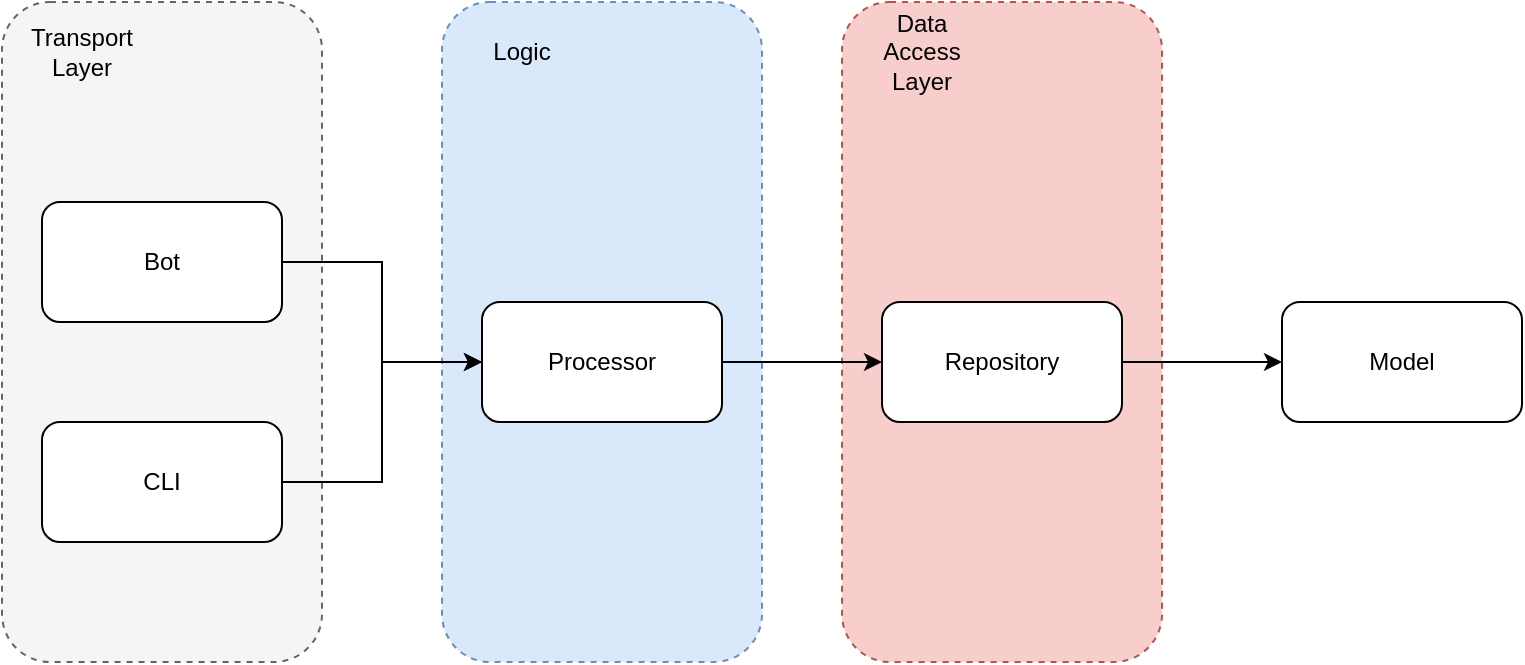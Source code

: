 <mxfile version="15.5.0" type="device"><diagram id="XAcbZ_IrvfsJzLgtuQxz" name="Page-1"><mxGraphModel dx="1240" dy="720" grid="1" gridSize="10" guides="1" tooltips="1" connect="1" arrows="1" fold="1" page="1" pageScale="1" pageWidth="850" pageHeight="1100" math="0" shadow="0"><root><mxCell id="0"/><mxCell id="1" parent="0"/><mxCell id="PqsSm9ezirqpt6kJbg4b-12" value="" style="rounded=1;whiteSpace=wrap;html=1;fillColor=#f8cecc;dashed=1;strokeColor=#b85450;" vertex="1" parent="1"><mxGeometry x="740" y="210" width="160" height="330" as="geometry"/></mxCell><mxCell id="PqsSm9ezirqpt6kJbg4b-11" value="" style="rounded=1;whiteSpace=wrap;html=1;fillColor=#dae8fc;dashed=1;strokeColor=#6c8ebf;" vertex="1" parent="1"><mxGeometry x="540" y="210" width="160" height="330" as="geometry"/></mxCell><mxCell id="PqsSm9ezirqpt6kJbg4b-4" value="" style="edgeStyle=orthogonalEdgeStyle;rounded=0;orthogonalLoop=1;jettySize=auto;html=1;" edge="1" parent="1" source="PqsSm9ezirqpt6kJbg4b-2" target="PqsSm9ezirqpt6kJbg4b-3"><mxGeometry relative="1" as="geometry"/></mxCell><mxCell id="PqsSm9ezirqpt6kJbg4b-2" value="Processor" style="rounded=1;whiteSpace=wrap;html=1;" vertex="1" parent="1"><mxGeometry x="560" y="360" width="120" height="60" as="geometry"/></mxCell><mxCell id="PqsSm9ezirqpt6kJbg4b-9" value="" style="edgeStyle=orthogonalEdgeStyle;rounded=0;orthogonalLoop=1;jettySize=auto;html=1;" edge="1" parent="1" source="PqsSm9ezirqpt6kJbg4b-3" target="PqsSm9ezirqpt6kJbg4b-8"><mxGeometry relative="1" as="geometry"/></mxCell><mxCell id="PqsSm9ezirqpt6kJbg4b-3" value="Repository" style="rounded=1;whiteSpace=wrap;html=1;" vertex="1" parent="1"><mxGeometry x="760" y="360" width="120" height="60" as="geometry"/></mxCell><mxCell id="PqsSm9ezirqpt6kJbg4b-10" value="" style="rounded=1;whiteSpace=wrap;html=1;fillColor=#f5f5f5;dashed=1;strokeColor=#666666;fontColor=#333333;" vertex="1" parent="1"><mxGeometry x="320" y="210" width="160" height="330" as="geometry"/></mxCell><mxCell id="PqsSm9ezirqpt6kJbg4b-7" style="edgeStyle=orthogonalEdgeStyle;rounded=0;orthogonalLoop=1;jettySize=auto;html=1;exitX=1;exitY=0.5;exitDx=0;exitDy=0;" edge="1" parent="1" source="PqsSm9ezirqpt6kJbg4b-6" target="PqsSm9ezirqpt6kJbg4b-2"><mxGeometry relative="1" as="geometry"/></mxCell><mxCell id="PqsSm9ezirqpt6kJbg4b-8" value="Model" style="whiteSpace=wrap;html=1;rounded=1;" vertex="1" parent="1"><mxGeometry x="960" y="360" width="120" height="60" as="geometry"/></mxCell><mxCell id="PqsSm9ezirqpt6kJbg4b-1" value="Bot" style="rounded=1;whiteSpace=wrap;html=1;" vertex="1" parent="1"><mxGeometry x="340" y="310" width="120" height="60" as="geometry"/></mxCell><mxCell id="PqsSm9ezirqpt6kJbg4b-6" value="CLI" style="rounded=1;whiteSpace=wrap;html=1;" vertex="1" parent="1"><mxGeometry x="340" y="420" width="120" height="60" as="geometry"/></mxCell><mxCell id="PqsSm9ezirqpt6kJbg4b-5" value="" style="edgeStyle=orthogonalEdgeStyle;rounded=0;orthogonalLoop=1;jettySize=auto;html=1;exitX=1;exitY=0.5;exitDx=0;exitDy=0;entryX=0;entryY=0.5;entryDx=0;entryDy=0;" edge="1" parent="1" source="PqsSm9ezirqpt6kJbg4b-1" target="PqsSm9ezirqpt6kJbg4b-2"><mxGeometry relative="1" as="geometry"><mxPoint x="690" y="400" as="sourcePoint"/><mxPoint x="770" y="400" as="targetPoint"/></mxGeometry></mxCell><mxCell id="PqsSm9ezirqpt6kJbg4b-14" value="Transport Layer" style="text;html=1;strokeColor=none;fillColor=none;align=center;verticalAlign=middle;whiteSpace=wrap;rounded=0;dashed=1;" vertex="1" parent="1"><mxGeometry x="330" y="220" width="60" height="30" as="geometry"/></mxCell><mxCell id="PqsSm9ezirqpt6kJbg4b-15" value="Logic" style="text;html=1;strokeColor=none;fillColor=none;align=center;verticalAlign=middle;whiteSpace=wrap;rounded=0;dashed=1;" vertex="1" parent="1"><mxGeometry x="550" y="220" width="60" height="30" as="geometry"/></mxCell><mxCell id="PqsSm9ezirqpt6kJbg4b-16" value="Data Access Layer" style="text;html=1;strokeColor=none;fillColor=none;align=center;verticalAlign=middle;whiteSpace=wrap;rounded=0;dashed=1;" vertex="1" parent="1"><mxGeometry x="750" y="220" width="60" height="30" as="geometry"/></mxCell></root></mxGraphModel></diagram></mxfile>
